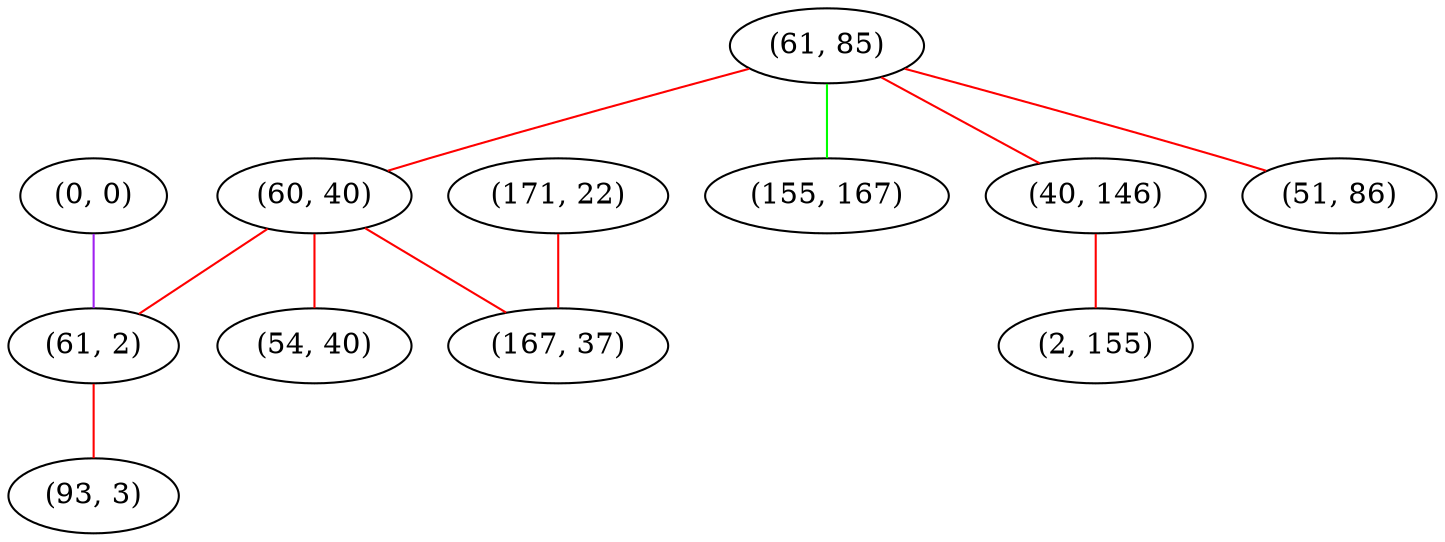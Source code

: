 graph "" {
"(0, 0)";
"(61, 85)";
"(171, 22)";
"(60, 40)";
"(155, 167)";
"(167, 37)";
"(61, 2)";
"(40, 146)";
"(51, 86)";
"(93, 3)";
"(2, 155)";
"(54, 40)";
"(0, 0)" -- "(61, 2)"  [color=purple, key=0, weight=4];
"(61, 85)" -- "(155, 167)"  [color=green, key=0, weight=2];
"(61, 85)" -- "(40, 146)"  [color=red, key=0, weight=1];
"(61, 85)" -- "(51, 86)"  [color=red, key=0, weight=1];
"(61, 85)" -- "(60, 40)"  [color=red, key=0, weight=1];
"(171, 22)" -- "(167, 37)"  [color=red, key=0, weight=1];
"(60, 40)" -- "(167, 37)"  [color=red, key=0, weight=1];
"(60, 40)" -- "(61, 2)"  [color=red, key=0, weight=1];
"(60, 40)" -- "(54, 40)"  [color=red, key=0, weight=1];
"(61, 2)" -- "(93, 3)"  [color=red, key=0, weight=1];
"(40, 146)" -- "(2, 155)"  [color=red, key=0, weight=1];
}
